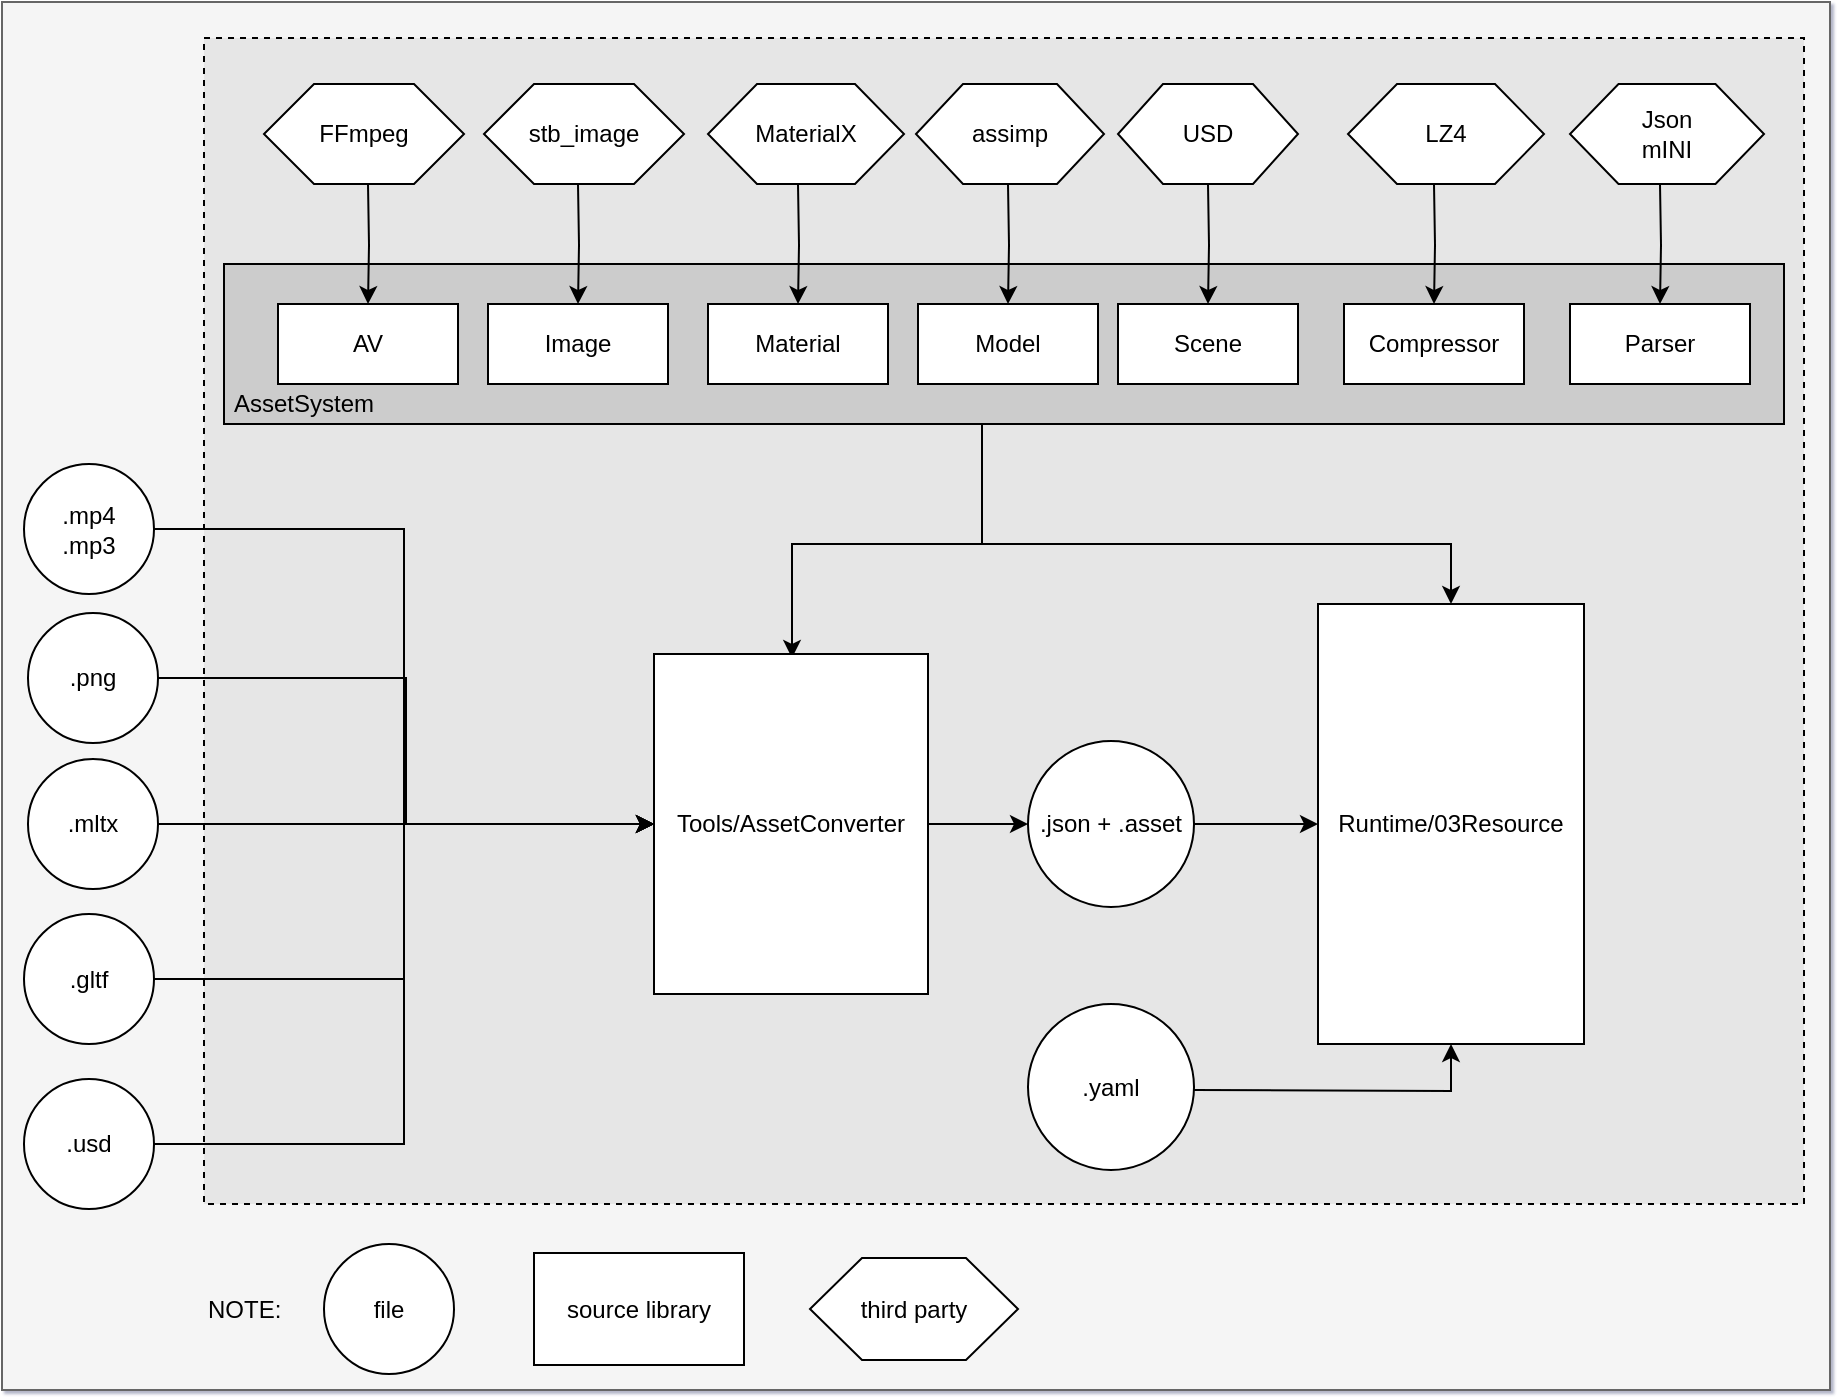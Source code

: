 <mxfile pages="1">
    <diagram id="tZtTvWryPTee94Rg14iy" name="Page-1">
        <mxGraphModel dx="1710" dy="762" grid="0" gridSize="10" guides="1" tooltips="1" connect="1" arrows="1" fold="1" page="0" pageScale="1" pageWidth="850" pageHeight="1100" background="none" math="0" shadow="1">
            <root>
                <mxCell id="0"/>
                <mxCell id="1" parent="0"/>
                <mxCell id="125" value="" style="rounded=0;whiteSpace=wrap;html=1;fillColor=#f5f5f5;strokeColor=#666666;fontColor=#333333;" parent="1" vertex="1">
                    <mxGeometry x="-51" y="189" width="914" height="694" as="geometry"/>
                </mxCell>
                <mxCell id="122" value="" style="rounded=0;whiteSpace=wrap;html=1;dashed=1;fillColor=#E6E6E6;" parent="1" vertex="1">
                    <mxGeometry x="50" y="207" width="800" height="583" as="geometry"/>
                </mxCell>
                <mxCell id="120" style="edgeStyle=orthogonalEdgeStyle;rounded=0;orthogonalLoop=1;jettySize=auto;html=1;exitX=0.5;exitY=1;exitDx=0;exitDy=0;entryX=0.5;entryY=0;entryDx=0;entryDy=0;" parent="1" edge="1">
                    <mxGeometry relative="1" as="geometry">
                        <mxPoint x="439" y="402" as="sourcePoint"/>
                        <mxPoint x="344" y="517" as="targetPoint"/>
                        <Array as="points">
                            <mxPoint x="439" y="460"/>
                            <mxPoint x="344" y="460"/>
                        </Array>
                    </mxGeometry>
                </mxCell>
                <mxCell id="121" style="edgeStyle=orthogonalEdgeStyle;rounded=0;orthogonalLoop=1;jettySize=auto;html=1;exitX=0.5;exitY=1;exitDx=0;exitDy=0;entryX=0.5;entryY=0;entryDx=0;entryDy=0;" parent="1" source="19" target="20" edge="1">
                    <mxGeometry relative="1" as="geometry">
                        <Array as="points">
                            <mxPoint x="439" y="460"/>
                            <mxPoint x="674" y="460"/>
                        </Array>
                    </mxGeometry>
                </mxCell>
                <mxCell id="19" value="" style="rounded=0;whiteSpace=wrap;html=1;fillColor=#CCCCCC;" parent="1" vertex="1">
                    <mxGeometry x="60" y="320" width="780" height="80" as="geometry"/>
                </mxCell>
                <mxCell id="20" value="Runtime/03Resource" style="rounded=0;whiteSpace=wrap;html=1;" parent="1" vertex="1">
                    <mxGeometry x="607" y="490" width="133" height="220" as="geometry"/>
                </mxCell>
                <mxCell id="26" value="AV" style="rounded=0;whiteSpace=wrap;html=1;" parent="1" vertex="1">
                    <mxGeometry x="87" y="340" width="90" height="40" as="geometry"/>
                </mxCell>
                <mxCell id="27" value="Image" style="rounded=0;whiteSpace=wrap;html=1;" parent="1" vertex="1">
                    <mxGeometry x="192" y="340" width="90" height="40" as="geometry"/>
                </mxCell>
                <mxCell id="28" value="Material" style="rounded=0;whiteSpace=wrap;html=1;" parent="1" vertex="1">
                    <mxGeometry x="302" y="340" width="90" height="40" as="geometry"/>
                </mxCell>
                <mxCell id="29" value="Model" style="rounded=0;whiteSpace=wrap;html=1;" parent="1" vertex="1">
                    <mxGeometry x="407" y="340" width="90" height="40" as="geometry"/>
                </mxCell>
                <mxCell id="30" value="Scene" style="rounded=0;whiteSpace=wrap;html=1;" parent="1" vertex="1">
                    <mxGeometry x="507" y="340" width="90" height="40" as="geometry"/>
                </mxCell>
                <mxCell id="31" value="Parser" style="rounded=0;whiteSpace=wrap;html=1;" parent="1" vertex="1">
                    <mxGeometry x="733" y="340" width="90" height="40" as="geometry"/>
                </mxCell>
                <mxCell id="40" style="edgeStyle=orthogonalEdgeStyle;rounded=0;orthogonalLoop=1;jettySize=auto;html=1;exitX=0.5;exitY=1;exitDx=0;exitDy=0;entryX=0.5;entryY=0;entryDx=0;entryDy=0;" parent="1" target="29" edge="1">
                    <mxGeometry relative="1" as="geometry">
                        <mxPoint x="452" y="280" as="sourcePoint"/>
                    </mxGeometry>
                </mxCell>
                <mxCell id="51" style="edgeStyle=orthogonalEdgeStyle;rounded=0;orthogonalLoop=1;jettySize=auto;html=1;exitX=0.5;exitY=1;exitDx=0;exitDy=0;entryX=0.5;entryY=0;entryDx=0;entryDy=0;" parent="1" target="30" edge="1">
                    <mxGeometry relative="1" as="geometry">
                        <mxPoint x="552" y="280" as="sourcePoint"/>
                    </mxGeometry>
                </mxCell>
                <mxCell id="43" style="edgeStyle=orthogonalEdgeStyle;rounded=0;orthogonalLoop=1;jettySize=auto;html=1;exitX=0.5;exitY=1;exitDx=0;exitDy=0;entryX=0.5;entryY=0;entryDx=0;entryDy=0;" parent="1" target="28" edge="1">
                    <mxGeometry relative="1" as="geometry">
                        <mxPoint x="347" y="280" as="sourcePoint"/>
                    </mxGeometry>
                </mxCell>
                <mxCell id="41" style="edgeStyle=orthogonalEdgeStyle;rounded=0;orthogonalLoop=1;jettySize=auto;html=1;exitX=0.5;exitY=1;exitDx=0;exitDy=0;entryX=0.5;entryY=0;entryDx=0;entryDy=0;" parent="1" target="27" edge="1">
                    <mxGeometry relative="1" as="geometry">
                        <mxPoint x="237" y="280" as="sourcePoint"/>
                    </mxGeometry>
                </mxCell>
                <mxCell id="42" style="edgeStyle=orthogonalEdgeStyle;rounded=0;orthogonalLoop=1;jettySize=auto;html=1;exitX=0.5;exitY=1;exitDx=0;exitDy=0;entryX=0.5;entryY=0;entryDx=0;entryDy=0;" parent="1" target="26" edge="1">
                    <mxGeometry relative="1" as="geometry">
                        <mxPoint x="132" y="280" as="sourcePoint"/>
                    </mxGeometry>
                </mxCell>
                <mxCell id="50" style="edgeStyle=orthogonalEdgeStyle;rounded=0;orthogonalLoop=1;jettySize=auto;html=1;exitX=0.5;exitY=1;exitDx=0;exitDy=0;entryX=0.5;entryY=0;entryDx=0;entryDy=0;" parent="1" target="31" edge="1">
                    <mxGeometry relative="1" as="geometry">
                        <mxPoint x="778" y="280" as="sourcePoint"/>
                    </mxGeometry>
                </mxCell>
                <mxCell id="118" style="edgeStyle=orthogonalEdgeStyle;rounded=0;orthogonalLoop=1;jettySize=auto;html=1;exitX=1;exitY=0.5;exitDx=0;exitDy=0;entryX=0;entryY=0.5;entryDx=0;entryDy=0;" parent="1" source="21" target="117" edge="1">
                    <mxGeometry relative="1" as="geometry"/>
                </mxCell>
                <mxCell id="21" value="Tools/AssetConverter" style="rounded=0;whiteSpace=wrap;html=1;" parent="1" vertex="1">
                    <mxGeometry x="275" y="515" width="137" height="170" as="geometry"/>
                </mxCell>
                <mxCell id="80" value="AssetSystem" style="text;html=1;resizable=0;points=[];autosize=1;align=left;verticalAlign=top;spacingTop=-4;" parent="1" vertex="1">
                    <mxGeometry x="62.5" y="380" width="80" height="14" as="geometry"/>
                </mxCell>
                <mxCell id="84" value="Compressor" style="rounded=0;whiteSpace=wrap;html=1;" parent="1" vertex="1">
                    <mxGeometry x="620" y="340" width="90" height="40" as="geometry"/>
                </mxCell>
                <mxCell id="86" style="edgeStyle=orthogonalEdgeStyle;rounded=0;orthogonalLoop=1;jettySize=auto;html=1;exitX=0.5;exitY=1;exitDx=0;exitDy=0;entryX=0.5;entryY=0;entryDx=0;entryDy=0;" parent="1" target="84" edge="1">
                    <mxGeometry relative="1" as="geometry">
                        <mxPoint x="665" y="280" as="sourcePoint"/>
                    </mxGeometry>
                </mxCell>
                <mxCell id="95" style="edgeStyle=orthogonalEdgeStyle;rounded=0;orthogonalLoop=1;jettySize=auto;html=1;exitX=1;exitY=0.5;exitDx=0;exitDy=0;entryX=0;entryY=0.5;entryDx=0;entryDy=0;" parent="1" source="88" target="21" edge="1">
                    <mxGeometry relative="1" as="geometry"/>
                </mxCell>
                <mxCell id="88" value=".mp4&lt;br&gt;.mp3" style="ellipse;whiteSpace=wrap;html=1;aspect=fixed;" parent="1" vertex="1">
                    <mxGeometry x="-40" y="420" width="65" height="65" as="geometry"/>
                </mxCell>
                <mxCell id="96" style="edgeStyle=orthogonalEdgeStyle;rounded=0;orthogonalLoop=1;jettySize=auto;html=1;exitX=1;exitY=0.5;exitDx=0;exitDy=0;entryX=0;entryY=0.5;entryDx=0;entryDy=0;" parent="1" source="90" target="21" edge="1">
                    <mxGeometry relative="1" as="geometry"/>
                </mxCell>
                <mxCell id="90" value=".png" style="ellipse;whiteSpace=wrap;html=1;aspect=fixed;" parent="1" vertex="1">
                    <mxGeometry x="-38" y="494.5" width="65" height="65" as="geometry"/>
                </mxCell>
                <mxCell id="97" style="edgeStyle=orthogonalEdgeStyle;rounded=0;orthogonalLoop=1;jettySize=auto;html=1;exitX=1;exitY=0.5;exitDx=0;exitDy=0;entryX=0;entryY=0.5;entryDx=0;entryDy=0;" parent="1" source="91" target="21" edge="1">
                    <mxGeometry relative="1" as="geometry"/>
                </mxCell>
                <mxCell id="91" value=".mltx" style="ellipse;whiteSpace=wrap;html=1;aspect=fixed;" parent="1" vertex="1">
                    <mxGeometry x="-38" y="567.5" width="65" height="65" as="geometry"/>
                </mxCell>
                <mxCell id="98" style="edgeStyle=orthogonalEdgeStyle;rounded=0;orthogonalLoop=1;jettySize=auto;html=1;exitX=1;exitY=0.5;exitDx=0;exitDy=0;entryX=0;entryY=0.5;entryDx=0;entryDy=0;" parent="1" source="92" target="21" edge="1">
                    <mxGeometry relative="1" as="geometry"/>
                </mxCell>
                <mxCell id="92" value=".gltf" style="ellipse;whiteSpace=wrap;html=1;aspect=fixed;" parent="1" vertex="1">
                    <mxGeometry x="-40" y="645" width="65" height="65" as="geometry"/>
                </mxCell>
                <mxCell id="99" style="edgeStyle=orthogonalEdgeStyle;rounded=0;orthogonalLoop=1;jettySize=auto;html=1;exitX=1;exitY=0.5;exitDx=0;exitDy=0;entryX=0;entryY=0.5;entryDx=0;entryDy=0;" parent="1" source="93" target="21" edge="1">
                    <mxGeometry relative="1" as="geometry"/>
                </mxCell>
                <mxCell id="93" value=".usd" style="ellipse;whiteSpace=wrap;html=1;aspect=fixed;" parent="1" vertex="1">
                    <mxGeometry x="-40" y="727.5" width="65" height="65" as="geometry"/>
                </mxCell>
                <mxCell id="123" style="edgeStyle=orthogonalEdgeStyle;rounded=0;orthogonalLoop=1;jettySize=auto;html=1;exitX=1;exitY=0.5;exitDx=0;exitDy=0;entryX=0.5;entryY=1;entryDx=0;entryDy=0;" parent="1" target="20" edge="1">
                    <mxGeometry relative="1" as="geometry">
                        <mxPoint x="545" y="733" as="sourcePoint"/>
                    </mxGeometry>
                </mxCell>
                <mxCell id="105" value="file" style="ellipse;whiteSpace=wrap;html=1;aspect=fixed;" parent="1" vertex="1">
                    <mxGeometry x="110" y="810" width="65" height="65" as="geometry"/>
                </mxCell>
                <mxCell id="106" value="NOTE:" style="text;html=1;resizable=0;points=[];autosize=1;align=left;verticalAlign=top;spacingTop=-4;" parent="1" vertex="1">
                    <mxGeometry x="50" y="832.5" width="50" height="20" as="geometry"/>
                </mxCell>
                <mxCell id="107" value="source library" style="rounded=0;whiteSpace=wrap;html=1;" parent="1" vertex="1">
                    <mxGeometry x="215" y="814.5" width="105" height="56" as="geometry"/>
                </mxCell>
                <mxCell id="108" value="FFmpeg" style="shape=hexagon;perimeter=hexagonPerimeter2;whiteSpace=wrap;html=1;" parent="1" vertex="1">
                    <mxGeometry x="80" y="230" width="100" height="50" as="geometry"/>
                </mxCell>
                <mxCell id="110" value="stb_image" style="shape=hexagon;perimeter=hexagonPerimeter2;whiteSpace=wrap;html=1;" parent="1" vertex="1">
                    <mxGeometry x="190" y="230" width="100" height="50" as="geometry"/>
                </mxCell>
                <mxCell id="111" value="MaterialX" style="shape=hexagon;perimeter=hexagonPerimeter2;whiteSpace=wrap;html=1;" parent="1" vertex="1">
                    <mxGeometry x="302" y="230" width="98" height="50" as="geometry"/>
                </mxCell>
                <mxCell id="112" value="assimp" style="shape=hexagon;perimeter=hexagonPerimeter2;whiteSpace=wrap;html=1;" parent="1" vertex="1">
                    <mxGeometry x="406" y="230" width="94" height="50" as="geometry"/>
                </mxCell>
                <mxCell id="113" value="USD" style="shape=hexagon;perimeter=hexagonPerimeter2;whiteSpace=wrap;html=1;" parent="1" vertex="1">
                    <mxGeometry x="507" y="230" width="90" height="50" as="geometry"/>
                </mxCell>
                <mxCell id="114" value="LZ4" style="shape=hexagon;perimeter=hexagonPerimeter2;whiteSpace=wrap;html=1;" parent="1" vertex="1">
                    <mxGeometry x="622" y="230" width="98" height="50" as="geometry"/>
                </mxCell>
                <mxCell id="115" value="Json&lt;br&gt;mINI" style="shape=hexagon;perimeter=hexagonPerimeter2;whiteSpace=wrap;html=1;" parent="1" vertex="1">
                    <mxGeometry x="733" y="230" width="97" height="50" as="geometry"/>
                </mxCell>
                <mxCell id="116" value="third party" style="shape=hexagon;perimeter=hexagonPerimeter2;whiteSpace=wrap;html=1;" parent="1" vertex="1">
                    <mxGeometry x="353" y="817" width="104" height="51" as="geometry"/>
                </mxCell>
                <mxCell id="119" style="edgeStyle=orthogonalEdgeStyle;rounded=0;orthogonalLoop=1;jettySize=auto;html=1;exitX=1;exitY=0.5;exitDx=0;exitDy=0;" parent="1" source="117" target="20" edge="1">
                    <mxGeometry relative="1" as="geometry"/>
                </mxCell>
                <mxCell id="117" value="&lt;span style=&quot;text-align: left ; white-space: nowrap&quot;&gt;.json + .asset&lt;/span&gt;" style="ellipse;whiteSpace=wrap;html=1;aspect=fixed;" parent="1" vertex="1">
                    <mxGeometry x="462" y="558.5" width="83" height="83" as="geometry"/>
                </mxCell>
                <mxCell id="124" value="&lt;span style=&quot;text-align: left ; white-space: nowrap&quot;&gt;.yaml&lt;br&gt;&lt;/span&gt;" style="ellipse;whiteSpace=wrap;html=1;aspect=fixed;" parent="1" vertex="1">
                    <mxGeometry x="462" y="690" width="83" height="83" as="geometry"/>
                </mxCell>
            </root>
        </mxGraphModel>
    </diagram>
</mxfile>